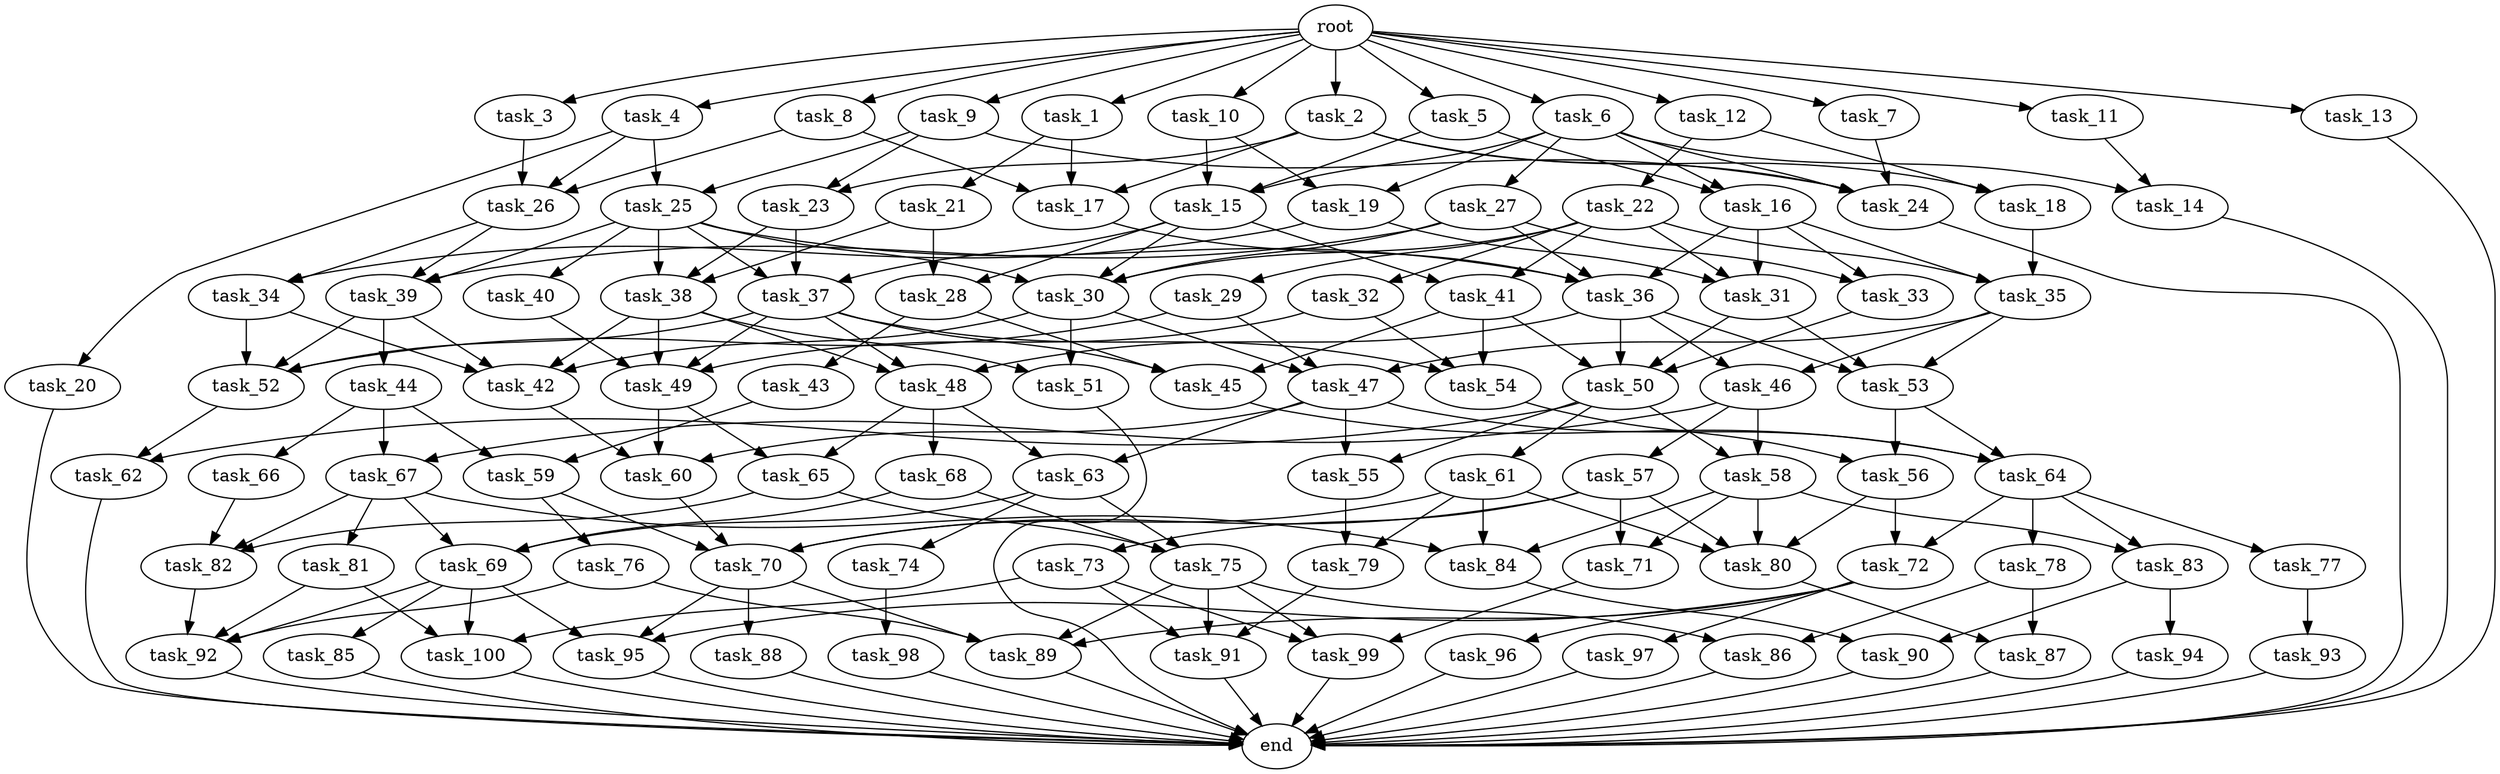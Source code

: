 digraph G {
  task_66 [size="3.992400e+09"];
  task_71 [size="4.456071e+09"];
  task_79 [size="3.269538e+09"];
  task_27 [size="3.856716e+09"];
  task_34 [size="4.534334e+09"];
  task_69 [size="8.620025e+08"];
  task_63 [size="7.706619e+08"];
  task_87 [size="3.561704e+09"];
  task_26 [size="1.667990e+09"];
  task_25 [size="2.437315e+09"];
  task_44 [size="1.772480e+09"];
  task_19 [size="1.229691e+09"];
  task_57 [size="2.343915e+09"];
  task_47 [size="1.913499e+09"];
  task_29 [size="3.316474e+09"];
  task_20 [size="3.675218e+09"];
  task_56 [size="1.314690e+09"];
  task_15 [size="5.013942e+08"];
  task_77 [size="3.492620e+08"];
  task_92 [size="8.608670e+08"];
  task_100 [size="4.814070e+09"];
  task_16 [size="4.290852e+09"];
  task_91 [size="1.002254e+09"];
  task_82 [size="1.780210e+09"];
  task_73 [size="2.188439e+09"];
  task_65 [size="1.651214e+09"];
  task_10 [size="3.177676e+09"];
  task_30 [size="2.792267e+09"];
  task_23 [size="3.162684e+08"];
  task_78 [size="1.840099e+09"];
  task_28 [size="3.847467e+09"];
  task_38 [size="6.936910e+08"];
  task_32 [size="1.246852e+09"];
  task_4 [size="4.054514e+09"];
  task_9 [size="3.301462e+09"];
  task_84 [size="1.818131e+09"];
  task_14 [size="6.471566e+08"];
  end [size="0.000000e+00"];
  task_83 [size="4.407576e+09"];
  task_90 [size="4.377388e+09"];
  task_59 [size="2.654369e+08"];
  task_12 [size="6.918887e+07"];
  task_46 [size="1.227022e+09"];
  task_36 [size="9.244990e+08"];
  task_40 [size="1.497627e+09"];
  task_62 [size="8.273001e+08"];
  task_45 [size="2.627067e+09"];
  task_53 [size="1.157109e+09"];
  task_24 [size="2.383641e+09"];
  task_33 [size="2.173857e+09"];
  task_89 [size="1.628039e+09"];
  task_94 [size="2.726207e+09"];
  task_41 [size="1.053296e+09"];
  task_72 [size="1.966119e+09"];
  task_18 [size="1.136340e+09"];
  task_64 [size="3.146471e+09"];
  task_54 [size="2.250950e+09"];
  task_95 [size="4.765666e+09"];
  task_70 [size="3.011855e+09"];
  task_11 [size="3.288372e+09"];
  task_43 [size="1.237216e+08"];
  task_88 [size="3.689437e+09"];
  task_96 [size="3.144508e+09"];
  task_6 [size="4.905528e+09"];
  task_42 [size="5.960398e+08"];
  task_17 [size="3.387985e+09"];
  task_22 [size="2.919203e+09"];
  task_93 [size="4.756107e+09"];
  task_98 [size="2.291453e+09"];
  task_97 [size="2.450956e+09"];
  task_58 [size="1.179806e+09"];
  task_67 [size="4.521940e+09"];
  root [size="0.000000e+00"];
  task_48 [size="1.742113e+09"];
  task_35 [size="1.308865e+09"];
  task_80 [size="2.894004e+09"];
  task_99 [size="4.888269e+09"];
  task_68 [size="4.076808e+09"];
  task_1 [size="1.611231e+09"];
  task_55 [size="2.036816e+08"];
  task_13 [size="1.336331e+09"];
  task_52 [size="2.796058e+09"];
  task_81 [size="1.750106e+08"];
  task_39 [size="6.141937e+08"];
  task_2 [size="2.892965e+09"];
  task_37 [size="1.692622e+09"];
  task_5 [size="3.521672e+09"];
  task_76 [size="3.421050e+09"];
  task_51 [size="2.720773e+09"];
  task_7 [size="4.732130e+09"];
  task_60 [size="4.878677e+08"];
  task_74 [size="1.262368e+09"];
  task_85 [size="3.995526e+08"];
  task_49 [size="3.365504e+09"];
  task_31 [size="2.581542e+08"];
  task_21 [size="4.518185e+09"];
  task_3 [size="4.551738e+09"];
  task_8 [size="7.115571e+08"];
  task_75 [size="1.144963e+09"];
  task_50 [size="4.295043e+09"];
  task_61 [size="1.310689e+09"];
  task_86 [size="5.994634e+07"];

  task_66 -> task_82 [size="7.984800e+08"];
  task_71 -> task_99 [size="4.456071e+08"];
  task_79 -> task_91 [size="3.269538e+08"];
  task_27 -> task_36 [size="7.713432e+08"];
  task_27 -> task_30 [size="7.713432e+08"];
  task_27 -> task_33 [size="7.713432e+08"];
  task_27 -> task_39 [size="7.713432e+08"];
  task_34 -> task_52 [size="4.534334e+08"];
  task_34 -> task_42 [size="4.534334e+08"];
  task_69 -> task_92 [size="5.746683e+07"];
  task_69 -> task_95 [size="5.746683e+07"];
  task_69 -> task_100 [size="5.746683e+07"];
  task_69 -> task_85 [size="5.746683e+07"];
  task_63 -> task_75 [size="7.706619e+07"];
  task_63 -> task_74 [size="7.706619e+07"];
  task_63 -> task_69 [size="7.706619e+07"];
  task_87 -> end [size="1.000000e-12"];
  task_26 -> task_34 [size="1.111993e+08"];
  task_26 -> task_39 [size="1.111993e+08"];
  task_25 -> task_36 [size="2.437315e+08"];
  task_25 -> task_40 [size="2.437315e+08"];
  task_25 -> task_30 [size="2.437315e+08"];
  task_25 -> task_37 [size="2.437315e+08"];
  task_25 -> task_38 [size="2.437315e+08"];
  task_25 -> task_39 [size="2.437315e+08"];
  task_44 -> task_59 [size="3.544961e+08"];
  task_44 -> task_66 [size="3.544961e+08"];
  task_44 -> task_67 [size="3.544961e+08"];
  task_19 -> task_31 [size="1.229691e+08"];
  task_19 -> task_34 [size="1.229691e+08"];
  task_57 -> task_70 [size="4.687830e+08"];
  task_57 -> task_80 [size="4.687830e+08"];
  task_57 -> task_73 [size="4.687830e+08"];
  task_57 -> task_71 [size="4.687830e+08"];
  task_47 -> task_60 [size="1.275666e+08"];
  task_47 -> task_63 [size="1.275666e+08"];
  task_47 -> task_64 [size="1.275666e+08"];
  task_47 -> task_55 [size="1.275666e+08"];
  task_29 -> task_47 [size="6.632949e+08"];
  task_29 -> task_52 [size="6.632949e+08"];
  task_20 -> end [size="1.000000e-12"];
  task_56 -> task_80 [size="1.314690e+08"];
  task_56 -> task_72 [size="1.314690e+08"];
  task_15 -> task_37 [size="3.342628e+07"];
  task_15 -> task_28 [size="3.342628e+07"];
  task_15 -> task_30 [size="3.342628e+07"];
  task_15 -> task_41 [size="3.342628e+07"];
  task_77 -> task_93 [size="6.985239e+07"];
  task_92 -> end [size="1.000000e-12"];
  task_100 -> end [size="1.000000e-12"];
  task_16 -> task_36 [size="4.290852e+08"];
  task_16 -> task_31 [size="4.290852e+08"];
  task_16 -> task_33 [size="4.290852e+08"];
  task_16 -> task_35 [size="4.290852e+08"];
  task_91 -> end [size="1.000000e-12"];
  task_82 -> task_92 [size="1.186807e+08"];
  task_73 -> task_100 [size="4.376879e+08"];
  task_73 -> task_99 [size="4.376879e+08"];
  task_73 -> task_91 [size="4.376879e+08"];
  task_65 -> task_75 [size="1.651214e+08"];
  task_65 -> task_82 [size="1.651214e+08"];
  task_10 -> task_19 [size="6.355353e+08"];
  task_10 -> task_15 [size="6.355353e+08"];
  task_30 -> task_47 [size="1.396134e+08"];
  task_30 -> task_51 [size="1.396134e+08"];
  task_30 -> task_42 [size="1.396134e+08"];
  task_23 -> task_37 [size="3.162684e+07"];
  task_23 -> task_38 [size="3.162684e+07"];
  task_78 -> task_87 [size="3.680198e+08"];
  task_78 -> task_86 [size="3.680198e+08"];
  task_28 -> task_45 [size="3.847467e+08"];
  task_28 -> task_43 [size="3.847467e+08"];
  task_38 -> task_49 [size="4.624606e+07"];
  task_38 -> task_51 [size="4.624606e+07"];
  task_38 -> task_42 [size="4.624606e+07"];
  task_38 -> task_48 [size="4.624606e+07"];
  task_32 -> task_49 [size="2.493703e+08"];
  task_32 -> task_54 [size="2.493703e+08"];
  task_4 -> task_26 [size="8.109027e+08"];
  task_4 -> task_20 [size="8.109027e+08"];
  task_4 -> task_25 [size="8.109027e+08"];
  task_9 -> task_24 [size="6.602924e+08"];
  task_9 -> task_23 [size="6.602924e+08"];
  task_9 -> task_25 [size="6.602924e+08"];
  task_84 -> task_90 [size="1.212088e+08"];
  task_14 -> end [size="1.000000e-12"];
  task_83 -> task_94 [size="4.407576e+08"];
  task_83 -> task_90 [size="4.407576e+08"];
  task_90 -> end [size="1.000000e-12"];
  task_59 -> task_76 [size="2.654369e+07"];
  task_59 -> task_70 [size="2.654369e+07"];
  task_12 -> task_22 [size="1.383777e+07"];
  task_12 -> task_18 [size="1.383777e+07"];
  task_46 -> task_58 [size="1.227022e+08"];
  task_46 -> task_57 [size="1.227022e+08"];
  task_46 -> task_67 [size="1.227022e+08"];
  task_36 -> task_50 [size="4.622495e+07"];
  task_36 -> task_53 [size="4.622495e+07"];
  task_36 -> task_48 [size="4.622495e+07"];
  task_36 -> task_46 [size="4.622495e+07"];
  task_40 -> task_49 [size="2.995254e+08"];
  task_62 -> end [size="1.000000e-12"];
  task_45 -> task_64 [size="1.751378e+08"];
  task_53 -> task_56 [size="7.714061e+07"];
  task_53 -> task_64 [size="7.714061e+07"];
  task_24 -> end [size="1.000000e-12"];
  task_33 -> task_50 [size="2.173857e+08"];
  task_89 -> end [size="1.000000e-12"];
  task_94 -> end [size="1.000000e-12"];
  task_41 -> task_54 [size="1.053296e+08"];
  task_41 -> task_50 [size="1.053296e+08"];
  task_41 -> task_45 [size="1.053296e+08"];
  task_72 -> task_97 [size="1.966119e+08"];
  task_72 -> task_96 [size="1.966119e+08"];
  task_72 -> task_89 [size="1.966119e+08"];
  task_72 -> task_95 [size="1.966119e+08"];
  task_18 -> task_35 [size="1.136340e+08"];
  task_64 -> task_72 [size="2.097648e+08"];
  task_64 -> task_83 [size="2.097648e+08"];
  task_64 -> task_77 [size="2.097648e+08"];
  task_64 -> task_78 [size="2.097648e+08"];
  task_54 -> task_56 [size="1.500633e+08"];
  task_95 -> end [size="1.000000e-12"];
  task_70 -> task_88 [size="1.505928e+08"];
  task_70 -> task_89 [size="1.505928e+08"];
  task_70 -> task_95 [size="1.505928e+08"];
  task_11 -> task_14 [size="6.576743e+08"];
  task_43 -> task_59 [size="2.474432e+07"];
  task_88 -> end [size="1.000000e-12"];
  task_96 -> end [size="1.000000e-12"];
  task_6 -> task_19 [size="9.811055e+08"];
  task_6 -> task_27 [size="9.811055e+08"];
  task_6 -> task_16 [size="9.811055e+08"];
  task_6 -> task_14 [size="9.811055e+08"];
  task_6 -> task_24 [size="9.811055e+08"];
  task_6 -> task_15 [size="9.811055e+08"];
  task_42 -> task_60 [size="2.980199e+07"];
  task_17 -> task_36 [size="2.258657e+08"];
  task_22 -> task_31 [size="5.838406e+08"];
  task_22 -> task_30 [size="5.838406e+08"];
  task_22 -> task_29 [size="5.838406e+08"];
  task_22 -> task_41 [size="5.838406e+08"];
  task_22 -> task_32 [size="5.838406e+08"];
  task_22 -> task_35 [size="5.838406e+08"];
  task_93 -> end [size="1.000000e-12"];
  task_98 -> end [size="1.000000e-12"];
  task_97 -> end [size="1.000000e-12"];
  task_58 -> task_80 [size="1.179806e+08"];
  task_58 -> task_83 [size="1.179806e+08"];
  task_58 -> task_84 [size="1.179806e+08"];
  task_58 -> task_71 [size="1.179806e+08"];
  task_67 -> task_81 [size="4.521940e+08"];
  task_67 -> task_84 [size="4.521940e+08"];
  task_67 -> task_69 [size="4.521940e+08"];
  task_67 -> task_82 [size="4.521940e+08"];
  root -> task_4 [size="1.000000e-12"];
  root -> task_1 [size="1.000000e-12"];
  root -> task_7 [size="1.000000e-12"];
  root -> task_13 [size="1.000000e-12"];
  root -> task_8 [size="1.000000e-12"];
  root -> task_11 [size="1.000000e-12"];
  root -> task_2 [size="1.000000e-12"];
  root -> task_9 [size="1.000000e-12"];
  root -> task_6 [size="1.000000e-12"];
  root -> task_5 [size="1.000000e-12"];
  root -> task_12 [size="1.000000e-12"];
  root -> task_3 [size="1.000000e-12"];
  root -> task_10 [size="1.000000e-12"];
  task_48 -> task_68 [size="1.161409e+08"];
  task_48 -> task_63 [size="1.161409e+08"];
  task_48 -> task_65 [size="1.161409e+08"];
  task_35 -> task_53 [size="8.725766e+07"];
  task_35 -> task_47 [size="8.725766e+07"];
  task_35 -> task_46 [size="8.725766e+07"];
  task_80 -> task_87 [size="1.447002e+08"];
  task_99 -> end [size="1.000000e-12"];
  task_68 -> task_75 [size="8.153616e+08"];
  task_68 -> task_69 [size="8.153616e+08"];
  task_1 -> task_17 [size="3.222462e+08"];
  task_1 -> task_21 [size="3.222462e+08"];
  task_55 -> task_79 [size="2.036816e+07"];
  task_13 -> end [size="1.000000e-12"];
  task_52 -> task_62 [size="1.398029e+08"];
  task_81 -> task_92 [size="3.500211e+07"];
  task_81 -> task_100 [size="3.500211e+07"];
  task_39 -> task_52 [size="4.094625e+07"];
  task_39 -> task_42 [size="4.094625e+07"];
  task_39 -> task_44 [size="4.094625e+07"];
  task_2 -> task_17 [size="5.785931e+08"];
  task_2 -> task_24 [size="5.785931e+08"];
  task_2 -> task_23 [size="5.785931e+08"];
  task_2 -> task_18 [size="5.785931e+08"];
  task_37 -> task_49 [size="1.128415e+08"];
  task_37 -> task_54 [size="1.128415e+08"];
  task_37 -> task_52 [size="1.128415e+08"];
  task_37 -> task_45 [size="1.128415e+08"];
  task_37 -> task_48 [size="1.128415e+08"];
  task_5 -> task_16 [size="7.043345e+08"];
  task_5 -> task_15 [size="7.043345e+08"];
  task_76 -> task_92 [size="6.842100e+08"];
  task_76 -> task_89 [size="6.842100e+08"];
  task_51 -> end [size="1.000000e-12"];
  task_7 -> task_24 [size="9.464260e+08"];
  task_60 -> task_70 [size="3.252451e+07"];
  task_74 -> task_98 [size="2.524735e+08"];
  task_85 -> end [size="1.000000e-12"];
  task_49 -> task_60 [size="1.682752e+08"];
  task_49 -> task_65 [size="1.682752e+08"];
  task_31 -> task_50 [size="1.721028e+07"];
  task_31 -> task_53 [size="1.721028e+07"];
  task_21 -> task_28 [size="9.036371e+08"];
  task_21 -> task_38 [size="9.036371e+08"];
  task_3 -> task_26 [size="9.103475e+08"];
  task_8 -> task_17 [size="1.423114e+08"];
  task_8 -> task_26 [size="1.423114e+08"];
  task_75 -> task_89 [size="7.633086e+07"];
  task_75 -> task_99 [size="7.633086e+07"];
  task_75 -> task_86 [size="7.633086e+07"];
  task_75 -> task_91 [size="7.633086e+07"];
  task_50 -> task_58 [size="2.147521e+08"];
  task_50 -> task_62 [size="2.147521e+08"];
  task_50 -> task_55 [size="2.147521e+08"];
  task_50 -> task_61 [size="2.147521e+08"];
  task_61 -> task_79 [size="2.621377e+08"];
  task_61 -> task_80 [size="2.621377e+08"];
  task_61 -> task_70 [size="2.621377e+08"];
  task_61 -> task_84 [size="2.621377e+08"];
  task_86 -> end [size="1.000000e-12"];
}
